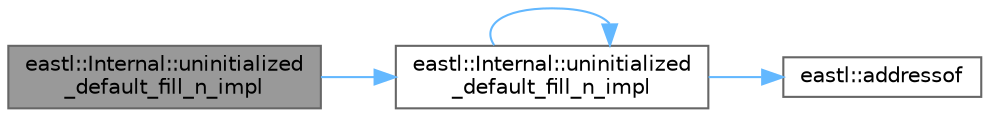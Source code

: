 digraph "eastl::Internal::uninitialized_default_fill_n_impl"
{
 // LATEX_PDF_SIZE
  bgcolor="transparent";
  edge [fontname=Helvetica,fontsize=10,labelfontname=Helvetica,labelfontsize=10];
  node [fontname=Helvetica,fontsize=10,shape=box,height=0.2,width=0.4];
  rankdir="LR";
  Node1 [id="Node000001",label="eastl::Internal::uninitialized\l_default_fill_n_impl",height=0.2,width=0.4,color="gray40", fillcolor="grey60", style="filled", fontcolor="black",tooltip=" "];
  Node1 -> Node2 [id="edge1_Node000001_Node000002",color="steelblue1",style="solid",tooltip=" "];
  Node2 [id="Node000002",label="eastl::Internal::uninitialized\l_default_fill_n_impl",height=0.2,width=0.4,color="grey40", fillcolor="white", style="filled",URL="$namespaceeastl_1_1_internal.html#ac9221bc81db992c96c9a0b1a22c1d9a7",tooltip=" "];
  Node2 -> Node3 [id="edge2_Node000002_Node000003",color="steelblue1",style="solid",tooltip=" "];
  Node3 [id="Node000003",label="eastl::addressof",height=0.2,width=0.4,color="grey40", fillcolor="white", style="filled",URL="$namespaceeastl.html#a647701874f427998c0c9aa5cba5a8d24",tooltip=" "];
  Node2 -> Node2 [id="edge3_Node000002_Node000002",color="steelblue1",style="solid",tooltip=" "];
}

